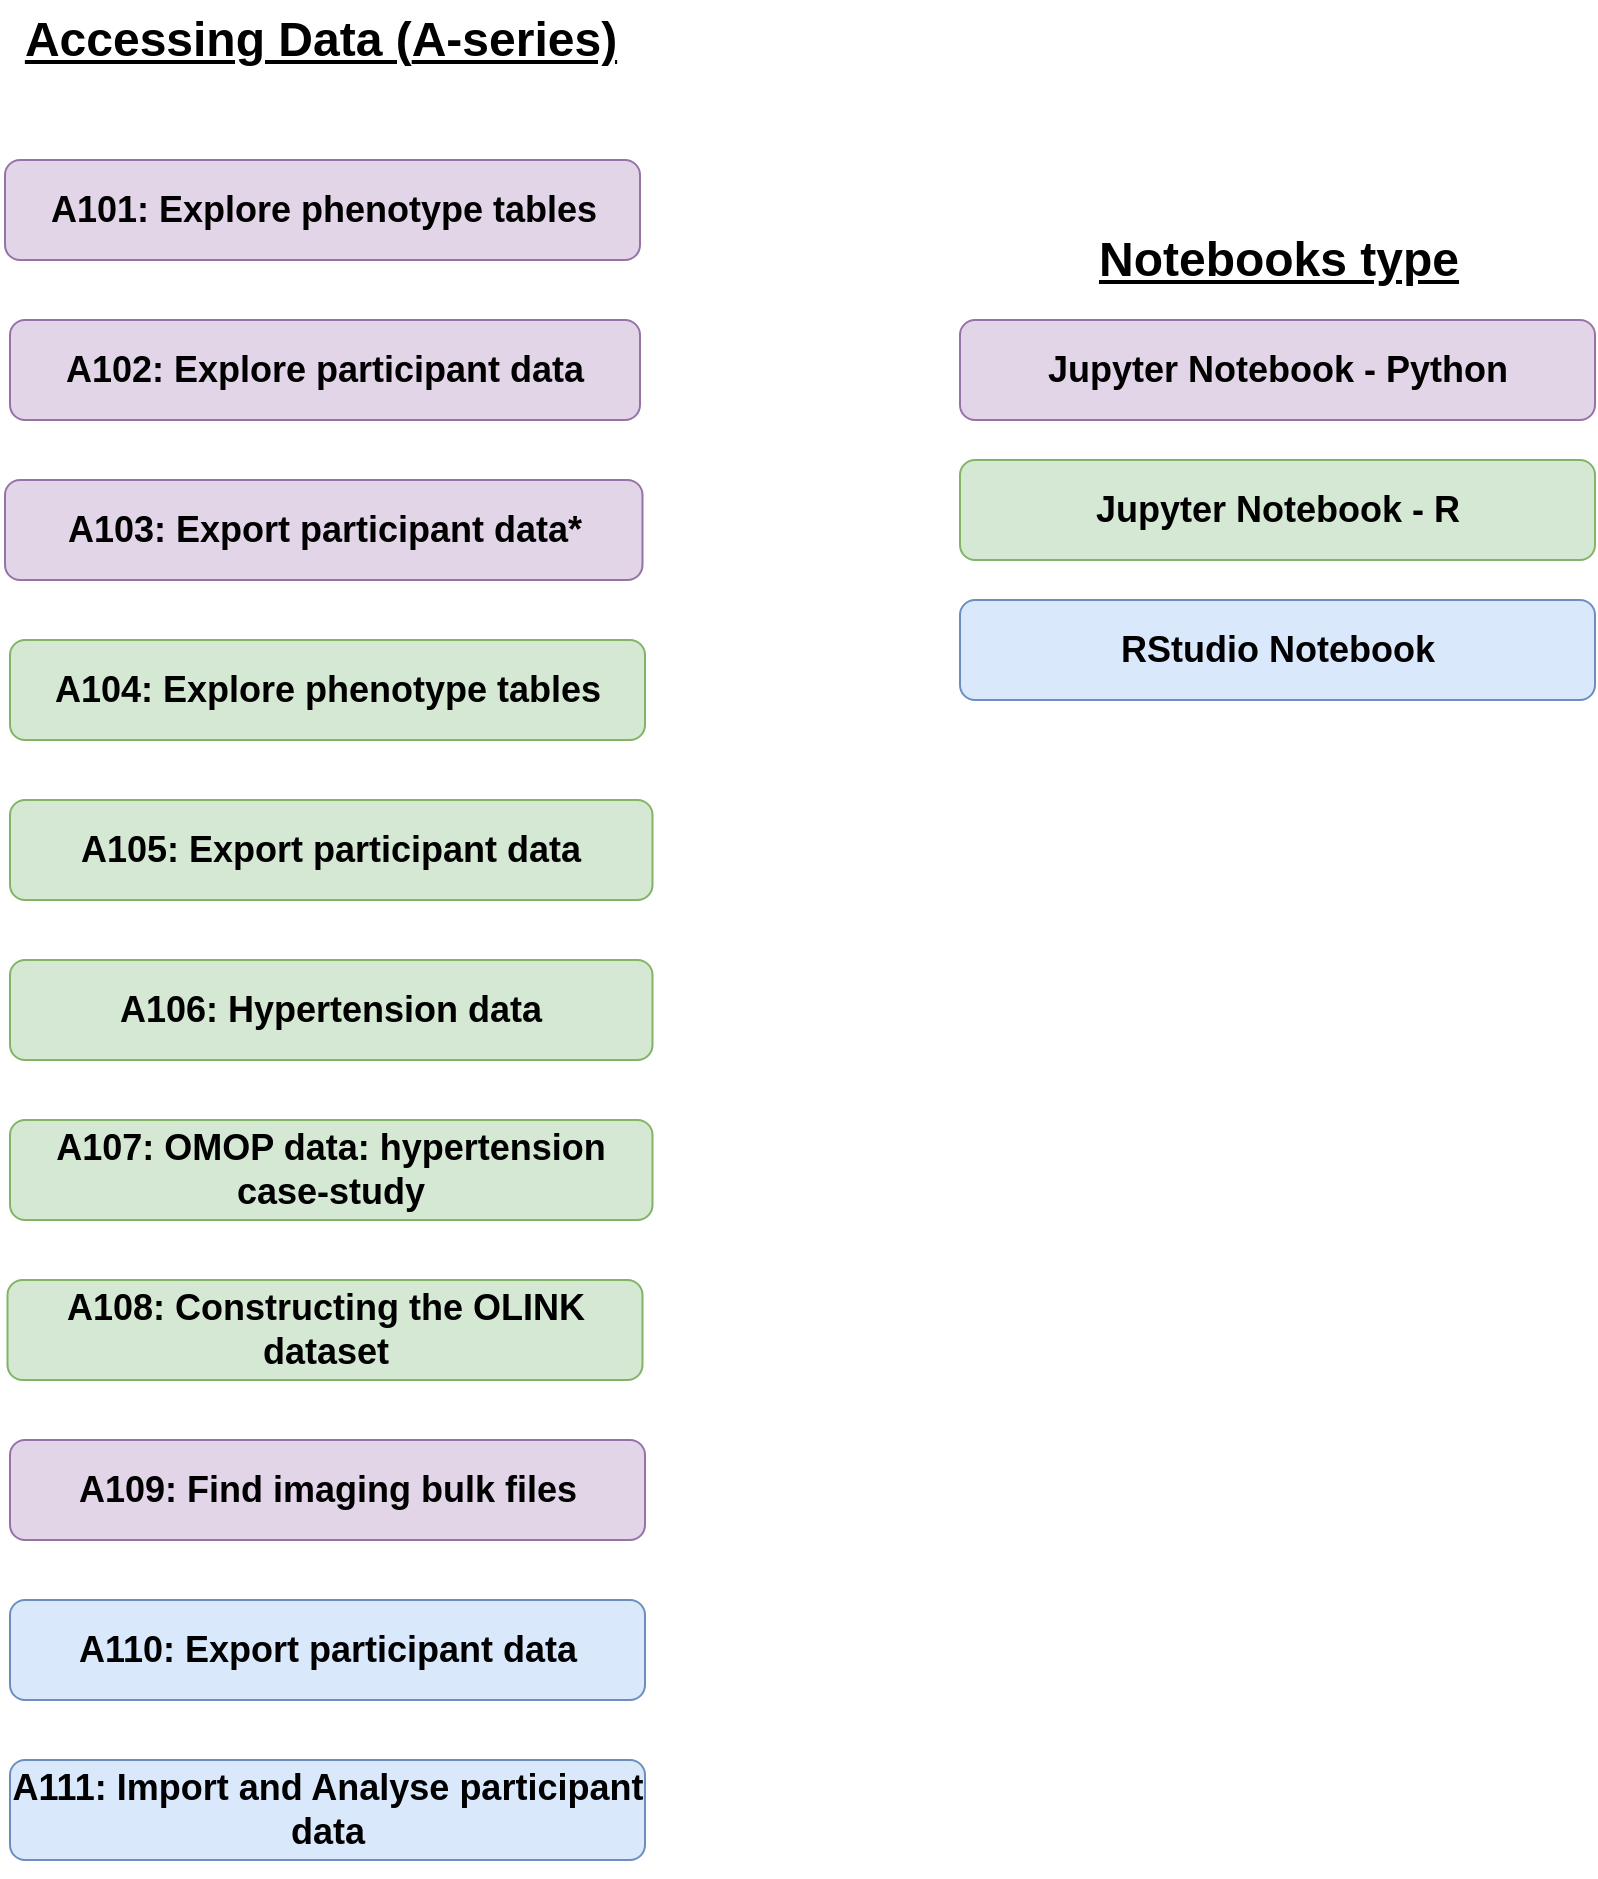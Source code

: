 <mxfile version="24.7.6">
  <diagram id="C5RBs43oDa-KdzZeNtuy" name="Page-1">
    <mxGraphModel dx="1593" dy="829" grid="1" gridSize="10" guides="1" tooltips="1" connect="1" arrows="1" fold="1" page="1" pageScale="1" pageWidth="1169" pageHeight="827" math="0" shadow="0">
      <root>
        <mxCell id="WIyWlLk6GJQsqaUBKTNV-0" />
        <mxCell id="WIyWlLk6GJQsqaUBKTNV-1" parent="WIyWlLk6GJQsqaUBKTNV-0" />
        <mxCell id="utWPcHmu2K7LS_2S_HRB-1" value="&lt;font style=&quot;font-size: 24px;&quot;&gt;&lt;b style=&quot;&quot;&gt;&lt;u style=&quot;&quot;&gt;&lt;font style=&quot;font-size: 24px;&quot;&gt;Accessing Data (&lt;/font&gt;&lt;/u&gt;&lt;/b&gt;&lt;b style=&quot;background-color: initial;&quot;&gt;&lt;u style=&quot;&quot;&gt;A-series)&lt;/u&gt;&lt;/b&gt;&lt;/font&gt;" style="text;html=1;align=center;verticalAlign=middle;resizable=0;points=[];autosize=1;strokeColor=none;fillColor=none;fontSize=14;" parent="WIyWlLk6GJQsqaUBKTNV-1" vertex="1">
          <mxGeometry x="80" y="200" width="320" height="40" as="geometry" />
        </mxCell>
        <mxCell id="qkU0JbKQ6EuipafsIjLe-33" value="&lt;p data-pm-slice=&quot;1 1 [&amp;quot;body&amp;quot;,null]&quot;&gt;&lt;font size=&quot;1&quot; style=&quot;&quot; color=&quot;#000000&quot;&gt;&lt;b style=&quot;font-size: 18px;&quot;&gt;A101: Explore phenotype tables&lt;/b&gt;&lt;/font&gt;&lt;/p&gt;" style="whiteSpace=wrap;html=1;fillColor=#e1d5e7;strokeColor=#9673a6;rounded=1;" parent="WIyWlLk6GJQsqaUBKTNV-1" vertex="1">
          <mxGeometry x="82.5" y="280" width="317.5" height="50" as="geometry" />
        </mxCell>
        <mxCell id="qkU0JbKQ6EuipafsIjLe-34" value="&lt;p data-pm-slice=&quot;1 1 [&amp;quot;body&amp;quot;,null]&quot;&gt;&lt;b&gt;&lt;font style=&quot;font-size: 18px;&quot; color=&quot;#000000&quot;&gt;A102: Explore participant data&lt;/font&gt;&lt;/b&gt;&lt;/p&gt;" style="whiteSpace=wrap;html=1;fillColor=#e1d5e7;strokeColor=#9673a6;rounded=1;" parent="WIyWlLk6GJQsqaUBKTNV-1" vertex="1">
          <mxGeometry x="85" y="360" width="315" height="50" as="geometry" />
        </mxCell>
        <mxCell id="qkU0JbKQ6EuipafsIjLe-35" value="&lt;p data-pm-slice=&quot;1 1 [&amp;quot;body&amp;quot;,null]&quot;&gt;&lt;b&gt;&lt;font style=&quot;font-size: 18px;&quot; color=&quot;#000000&quot;&gt;A103: Export participant data*&lt;/font&gt;&lt;/b&gt;&lt;/p&gt;" style="whiteSpace=wrap;html=1;fillColor=#e1d5e7;strokeColor=#9673a6;rounded=1;" parent="WIyWlLk6GJQsqaUBKTNV-1" vertex="1">
          <mxGeometry x="82.5" y="440" width="318.75" height="50" as="geometry" />
        </mxCell>
        <mxCell id="qkU0JbKQ6EuipafsIjLe-36" value="&lt;p data-pm-slice=&quot;1 1 [&amp;quot;body&amp;quot;,null]&quot;&gt;&lt;b&gt;&lt;font style=&quot;font-size: 18px;&quot; color=&quot;#000000&quot;&gt;A104: Explore phenotype tables&lt;/font&gt;&lt;/b&gt;&lt;/p&gt;" style="whiteSpace=wrap;html=1;fillColor=#d5e8d4;strokeColor=#82b366;rounded=1;" parent="WIyWlLk6GJQsqaUBKTNV-1" vertex="1">
          <mxGeometry x="85" y="520" width="317.5" height="50" as="geometry" />
        </mxCell>
        <mxCell id="qkU0JbKQ6EuipafsIjLe-37" value="&lt;p data-pm-slice=&quot;1 1 [&amp;quot;body&amp;quot;,null]&quot;&gt;&lt;b&gt;&lt;font style=&quot;font-size: 18px;&quot; color=&quot;#000000&quot;&gt;A105: Export participant data&lt;/font&gt;&lt;/b&gt;&lt;/p&gt;" style="whiteSpace=wrap;html=1;fillColor=#d5e8d4;strokeColor=#82b366;rounded=1;" parent="WIyWlLk6GJQsqaUBKTNV-1" vertex="1">
          <mxGeometry x="85" y="600" width="321.25" height="50" as="geometry" />
        </mxCell>
        <mxCell id="-CC2sMJTHef0MXigFTxT-0" value="&lt;p style=&quot;font-size: 18px;&quot; data-pm-slice=&quot;1 1 [&amp;quot;body&amp;quot;,null]&quot;&gt;&lt;b&gt;&lt;font style=&quot;font-size: 18px;&quot; color=&quot;#000000&quot;&gt;A107: &lt;/font&gt;&lt;span style=&quot;background-color: initial;&quot;&gt;OMOP data: hypertension case-study&lt;/span&gt;&lt;/b&gt;&lt;/p&gt;" style="whiteSpace=wrap;html=1;fillColor=#d5e8d4;strokeColor=#82b366;rounded=1;" parent="WIyWlLk6GJQsqaUBKTNV-1" vertex="1">
          <mxGeometry x="85" y="760" width="321.25" height="50" as="geometry" />
        </mxCell>
        <mxCell id="cBM6i3Q44ZDb_svsSfaw-12" value="&lt;p data-pm-slice=&quot;1 1 [&amp;quot;body&amp;quot;,null]&quot;&gt;&lt;b&gt;&lt;font style=&quot;font-size: 18px;&quot; color=&quot;#000000&quot;&gt;A106: Hypertension data&lt;/font&gt;&lt;/b&gt;&lt;/p&gt;" style="whiteSpace=wrap;html=1;fillColor=#d5e8d4;strokeColor=#82b366;rounded=1;" parent="WIyWlLk6GJQsqaUBKTNV-1" vertex="1">
          <mxGeometry x="85" y="680" width="321.25" height="50" as="geometry" />
        </mxCell>
        <mxCell id="cBM6i3Q44ZDb_svsSfaw-13" value="&lt;p style=&quot;&quot; data-pm-slice=&quot;1 1 [&amp;quot;body&amp;quot;,null]&quot;&gt;&lt;b style=&quot;&quot;&gt;&lt;font style=&quot;font-size: 18px;&quot; color=&quot;#000000&quot;&gt;A108: Constructing the OLINK dataset&lt;/font&gt;&lt;/b&gt;&lt;/p&gt;" style="whiteSpace=wrap;html=1;fillColor=#d5e8d4;strokeColor=#82b366;rounded=1;" parent="WIyWlLk6GJQsqaUBKTNV-1" vertex="1">
          <mxGeometry x="83.75" y="840" width="317.5" height="50" as="geometry" />
        </mxCell>
        <mxCell id="drLCQwcifuYnmMI9fRuJ-3" value="&lt;p style=&quot;&quot; data-pm-slice=&quot;1 1 [&amp;quot;body&amp;quot;,null]&quot;&gt;&lt;b style=&quot;&quot;&gt;&lt;font style=&quot;font-size: 18px;&quot; color=&quot;#000000&quot;&gt;A109: Find imaging bulk files&lt;/font&gt;&lt;/b&gt;&lt;/p&gt;" style="whiteSpace=wrap;html=1;fillColor=#e1d5e7;strokeColor=#9673a6;rounded=1;" vertex="1" parent="WIyWlLk6GJQsqaUBKTNV-1">
          <mxGeometry x="85" y="920" width="317.5" height="50" as="geometry" />
        </mxCell>
        <mxCell id="drLCQwcifuYnmMI9fRuJ-4" value="&lt;p style=&quot;&quot; data-pm-slice=&quot;1 1 [&amp;quot;body&amp;quot;,null]&quot;&gt;&lt;b style=&quot;&quot;&gt;&lt;font style=&quot;font-size: 18px;&quot; color=&quot;#000000&quot;&gt;A110: Export participant data&lt;/font&gt;&lt;/b&gt;&lt;/p&gt;" style="whiteSpace=wrap;html=1;fillColor=#dae8fc;strokeColor=#6c8ebf;rounded=1;" vertex="1" parent="WIyWlLk6GJQsqaUBKTNV-1">
          <mxGeometry x="85" y="1000" width="317.5" height="50" as="geometry" />
        </mxCell>
        <mxCell id="drLCQwcifuYnmMI9fRuJ-5" value="&lt;p style=&quot;&quot; data-pm-slice=&quot;1 1 [&amp;quot;body&amp;quot;,null]&quot;&gt;&lt;b style=&quot;&quot;&gt;&lt;font style=&quot;font-size: 18px;&quot; color=&quot;#000000&quot;&gt;A111: Import and Analyse participant data&lt;/font&gt;&lt;/b&gt;&lt;/p&gt;" style="whiteSpace=wrap;html=1;fillColor=#dae8fc;strokeColor=#6c8ebf;rounded=1;" vertex="1" parent="WIyWlLk6GJQsqaUBKTNV-1">
          <mxGeometry x="85" y="1080" width="317.5" height="50" as="geometry" />
        </mxCell>
        <mxCell id="drLCQwcifuYnmMI9fRuJ-0" value="&lt;p data-pm-slice=&quot;1 1 [&amp;quot;body&amp;quot;,null]&quot;&gt;&lt;font size=&quot;1&quot; style=&quot;&quot; color=&quot;#000000&quot;&gt;&lt;b style=&quot;font-size: 18px;&quot;&gt;Jupyter Notebook - Python&lt;/b&gt;&lt;/font&gt;&lt;/p&gt;" style="whiteSpace=wrap;html=1;fillColor=#e1d5e7;strokeColor=#9673a6;rounded=1;shadow=0;" vertex="1" parent="WIyWlLk6GJQsqaUBKTNV-1">
          <mxGeometry x="560" y="360" width="317.5" height="50" as="geometry" />
        </mxCell>
        <mxCell id="drLCQwcifuYnmMI9fRuJ-1" value="&lt;p data-pm-slice=&quot;1 1 [&amp;quot;body&amp;quot;,null]&quot;&gt;&lt;font size=&quot;1&quot; style=&quot;&quot; color=&quot;#000000&quot;&gt;&lt;b style=&quot;font-size: 18px;&quot;&gt;Jupyter Notebook - R&lt;/b&gt;&lt;/font&gt;&lt;/p&gt;" style="whiteSpace=wrap;html=1;fillColor=#d5e8d4;strokeColor=#82b366;rounded=1;shadow=0;" vertex="1" parent="WIyWlLk6GJQsqaUBKTNV-1">
          <mxGeometry x="560" y="430" width="317.5" height="50" as="geometry" />
        </mxCell>
        <mxCell id="drLCQwcifuYnmMI9fRuJ-2" value="&lt;p data-pm-slice=&quot;1 1 [&amp;quot;body&amp;quot;,null]&quot;&gt;&lt;span style=&quot;font-size: 18px;&quot;&gt;&lt;b&gt;RStudio Notebook&lt;/b&gt;&lt;/span&gt;&lt;/p&gt;" style="whiteSpace=wrap;html=1;fillColor=#dae8fc;strokeColor=#6c8ebf;rounded=1;shadow=0;" vertex="1" parent="WIyWlLk6GJQsqaUBKTNV-1">
          <mxGeometry x="560" y="500" width="317.5" height="50" as="geometry" />
        </mxCell>
        <mxCell id="drLCQwcifuYnmMI9fRuJ-6" value="&lt;span style=&quot;font-size: 24px;&quot;&gt;&lt;b&gt;&lt;u&gt;Notebooks type&lt;/u&gt;&lt;/b&gt;&lt;/span&gt;" style="text;html=1;align=center;verticalAlign=middle;resizable=0;points=[];autosize=1;strokeColor=none;fillColor=none;fontSize=14;" vertex="1" parent="WIyWlLk6GJQsqaUBKTNV-1">
          <mxGeometry x="618.75" y="310" width="200" height="40" as="geometry" />
        </mxCell>
      </root>
    </mxGraphModel>
  </diagram>
</mxfile>
